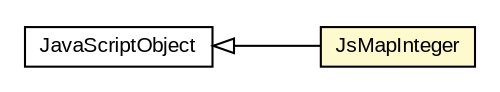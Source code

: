 #!/usr/local/bin/dot
#
# Class diagram 
# Generated by UMLGraph version R5_6-24-gf6e263 (http://www.umlgraph.org/)
#

digraph G {
	edge [fontname="arial",fontsize=10,labelfontname="arial",labelfontsize=10];
	node [fontname="arial",fontsize=10,shape=plaintext];
	nodesep=0.25;
	ranksep=0.5;
	rankdir=LR;
	// org.turbogwt.core.client.JsMapInteger
	c82 [label=<<table title="org.turbogwt.core.client.JsMapInteger" border="0" cellborder="1" cellspacing="0" cellpadding="2" port="p" bgcolor="lemonChiffon" href="./JsMapInteger.html">
		<tr><td><table border="0" cellspacing="0" cellpadding="1">
<tr><td align="center" balign="center"> JsMapInteger </td></tr>
		</table></td></tr>
		</table>>, URL="./JsMapInteger.html", fontname="arial", fontcolor="black", fontsize=10.0];
	//org.turbogwt.core.client.JsMapInteger extends com.google.gwt.core.client.JavaScriptObject
	c89:p -> c82:p [dir=back,arrowtail=empty];
	// com.google.gwt.core.client.JavaScriptObject
	c89 [label=<<table title="com.google.gwt.core.client.JavaScriptObject" border="0" cellborder="1" cellspacing="0" cellpadding="2" port="p" href="http://google-web-toolkit.googlecode.com/svn/javadoc/latest/com/google/gwt/core/client/JavaScriptObject.html">
		<tr><td><table border="0" cellspacing="0" cellpadding="1">
<tr><td align="center" balign="center"> JavaScriptObject </td></tr>
		</table></td></tr>
		</table>>, URL="http://google-web-toolkit.googlecode.com/svn/javadoc/latest/com/google/gwt/core/client/JavaScriptObject.html", fontname="arial", fontcolor="black", fontsize=10.0];
}

